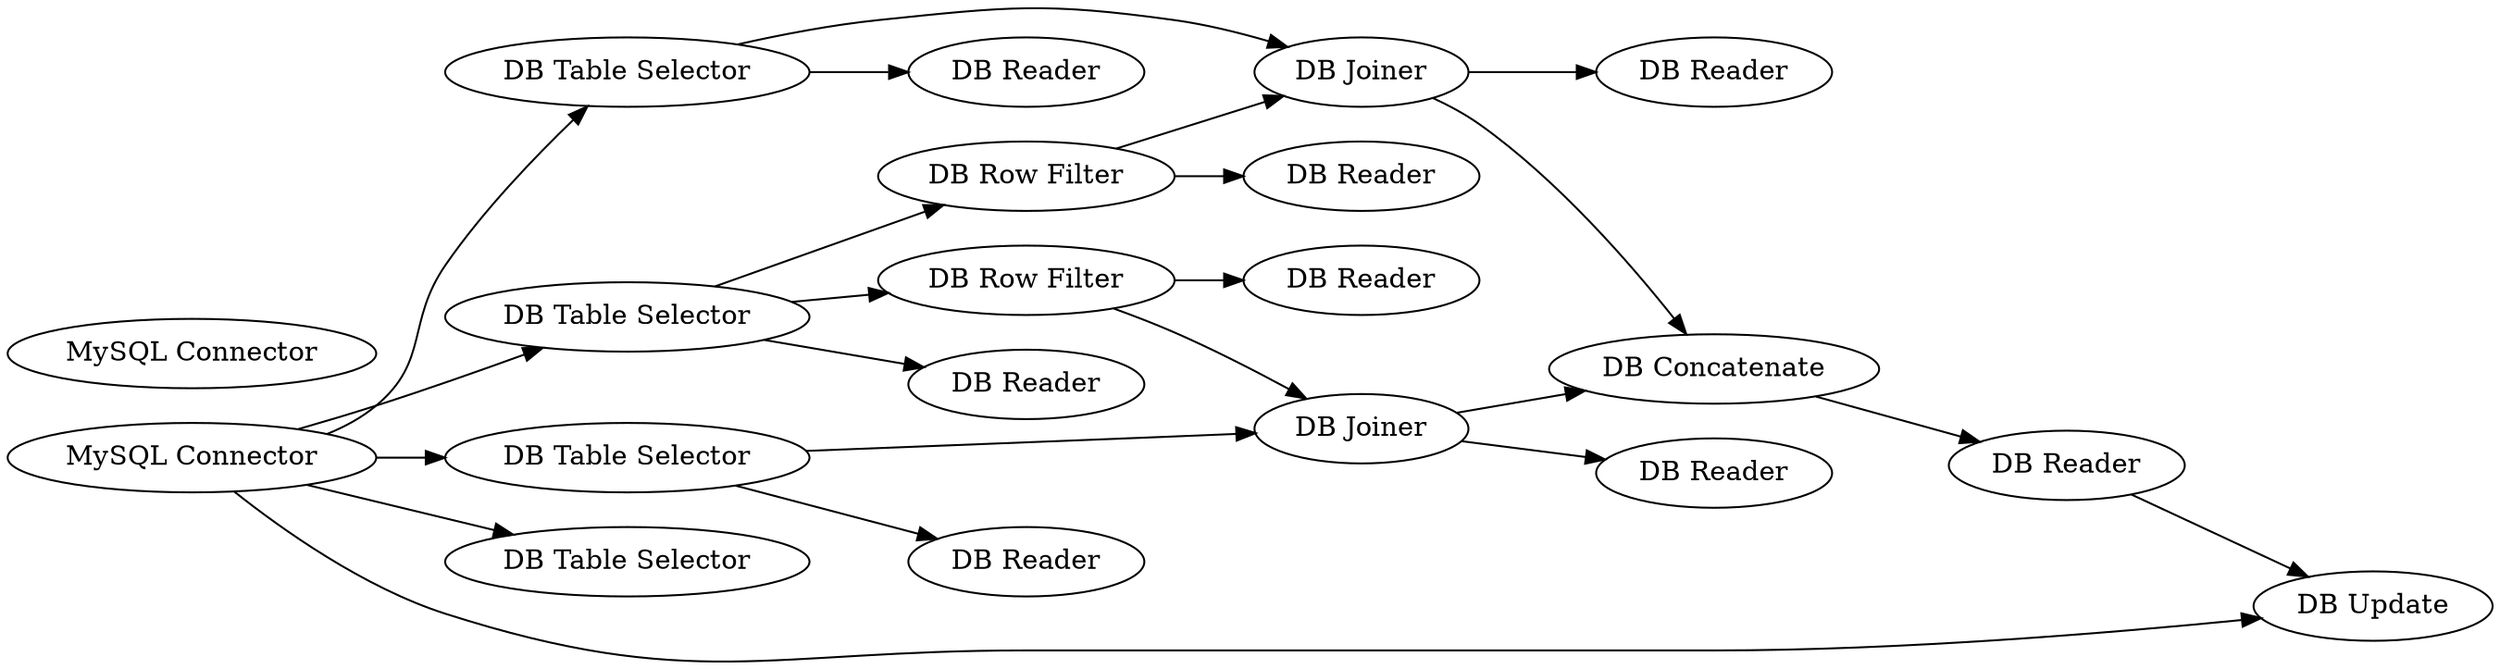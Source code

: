 digraph {
	35 [label="MySQL Connector"]
	45 [label="DB Table Selector"]
	47 [label="DB Table Selector"]
	49 [label="DB Table Selector"]
	74 [label="DB Joiner"]
	75 [label="DB Row Filter"]
	76 [label="DB Row Filter"]
	77 [label="DB Table Selector"]
	78 [label="DB Joiner"]
	130 [label="DB Reader"]
	131 [label="DB Reader"]
	132 [label="DB Reader"]
	133 [label="DB Reader"]
	134 [label="DB Reader"]
	135 [label="DB Reader"]
	136 [label="DB Concatenate"]
	137 [label="DB Reader"]
	139 [label="DB Update"]
	140 [label="DB Reader"]
	145 [label="MySQL Connector"]
	35 -> 49
	35 -> 47
	35 -> 45
	35 -> 77
	35 -> 139
	45 -> 74
	45 -> 132
	47 -> 75
	47 -> 76
	47 -> 140
	49 -> 78
	49 -> 133
	74 -> 130
	74 -> 136
	75 -> 74
	75 -> 134
	76 -> 78
	76 -> 135
	78 -> 131
	78 -> 136
	136 -> 137
	137 -> 139
	rankdir=LR
}
